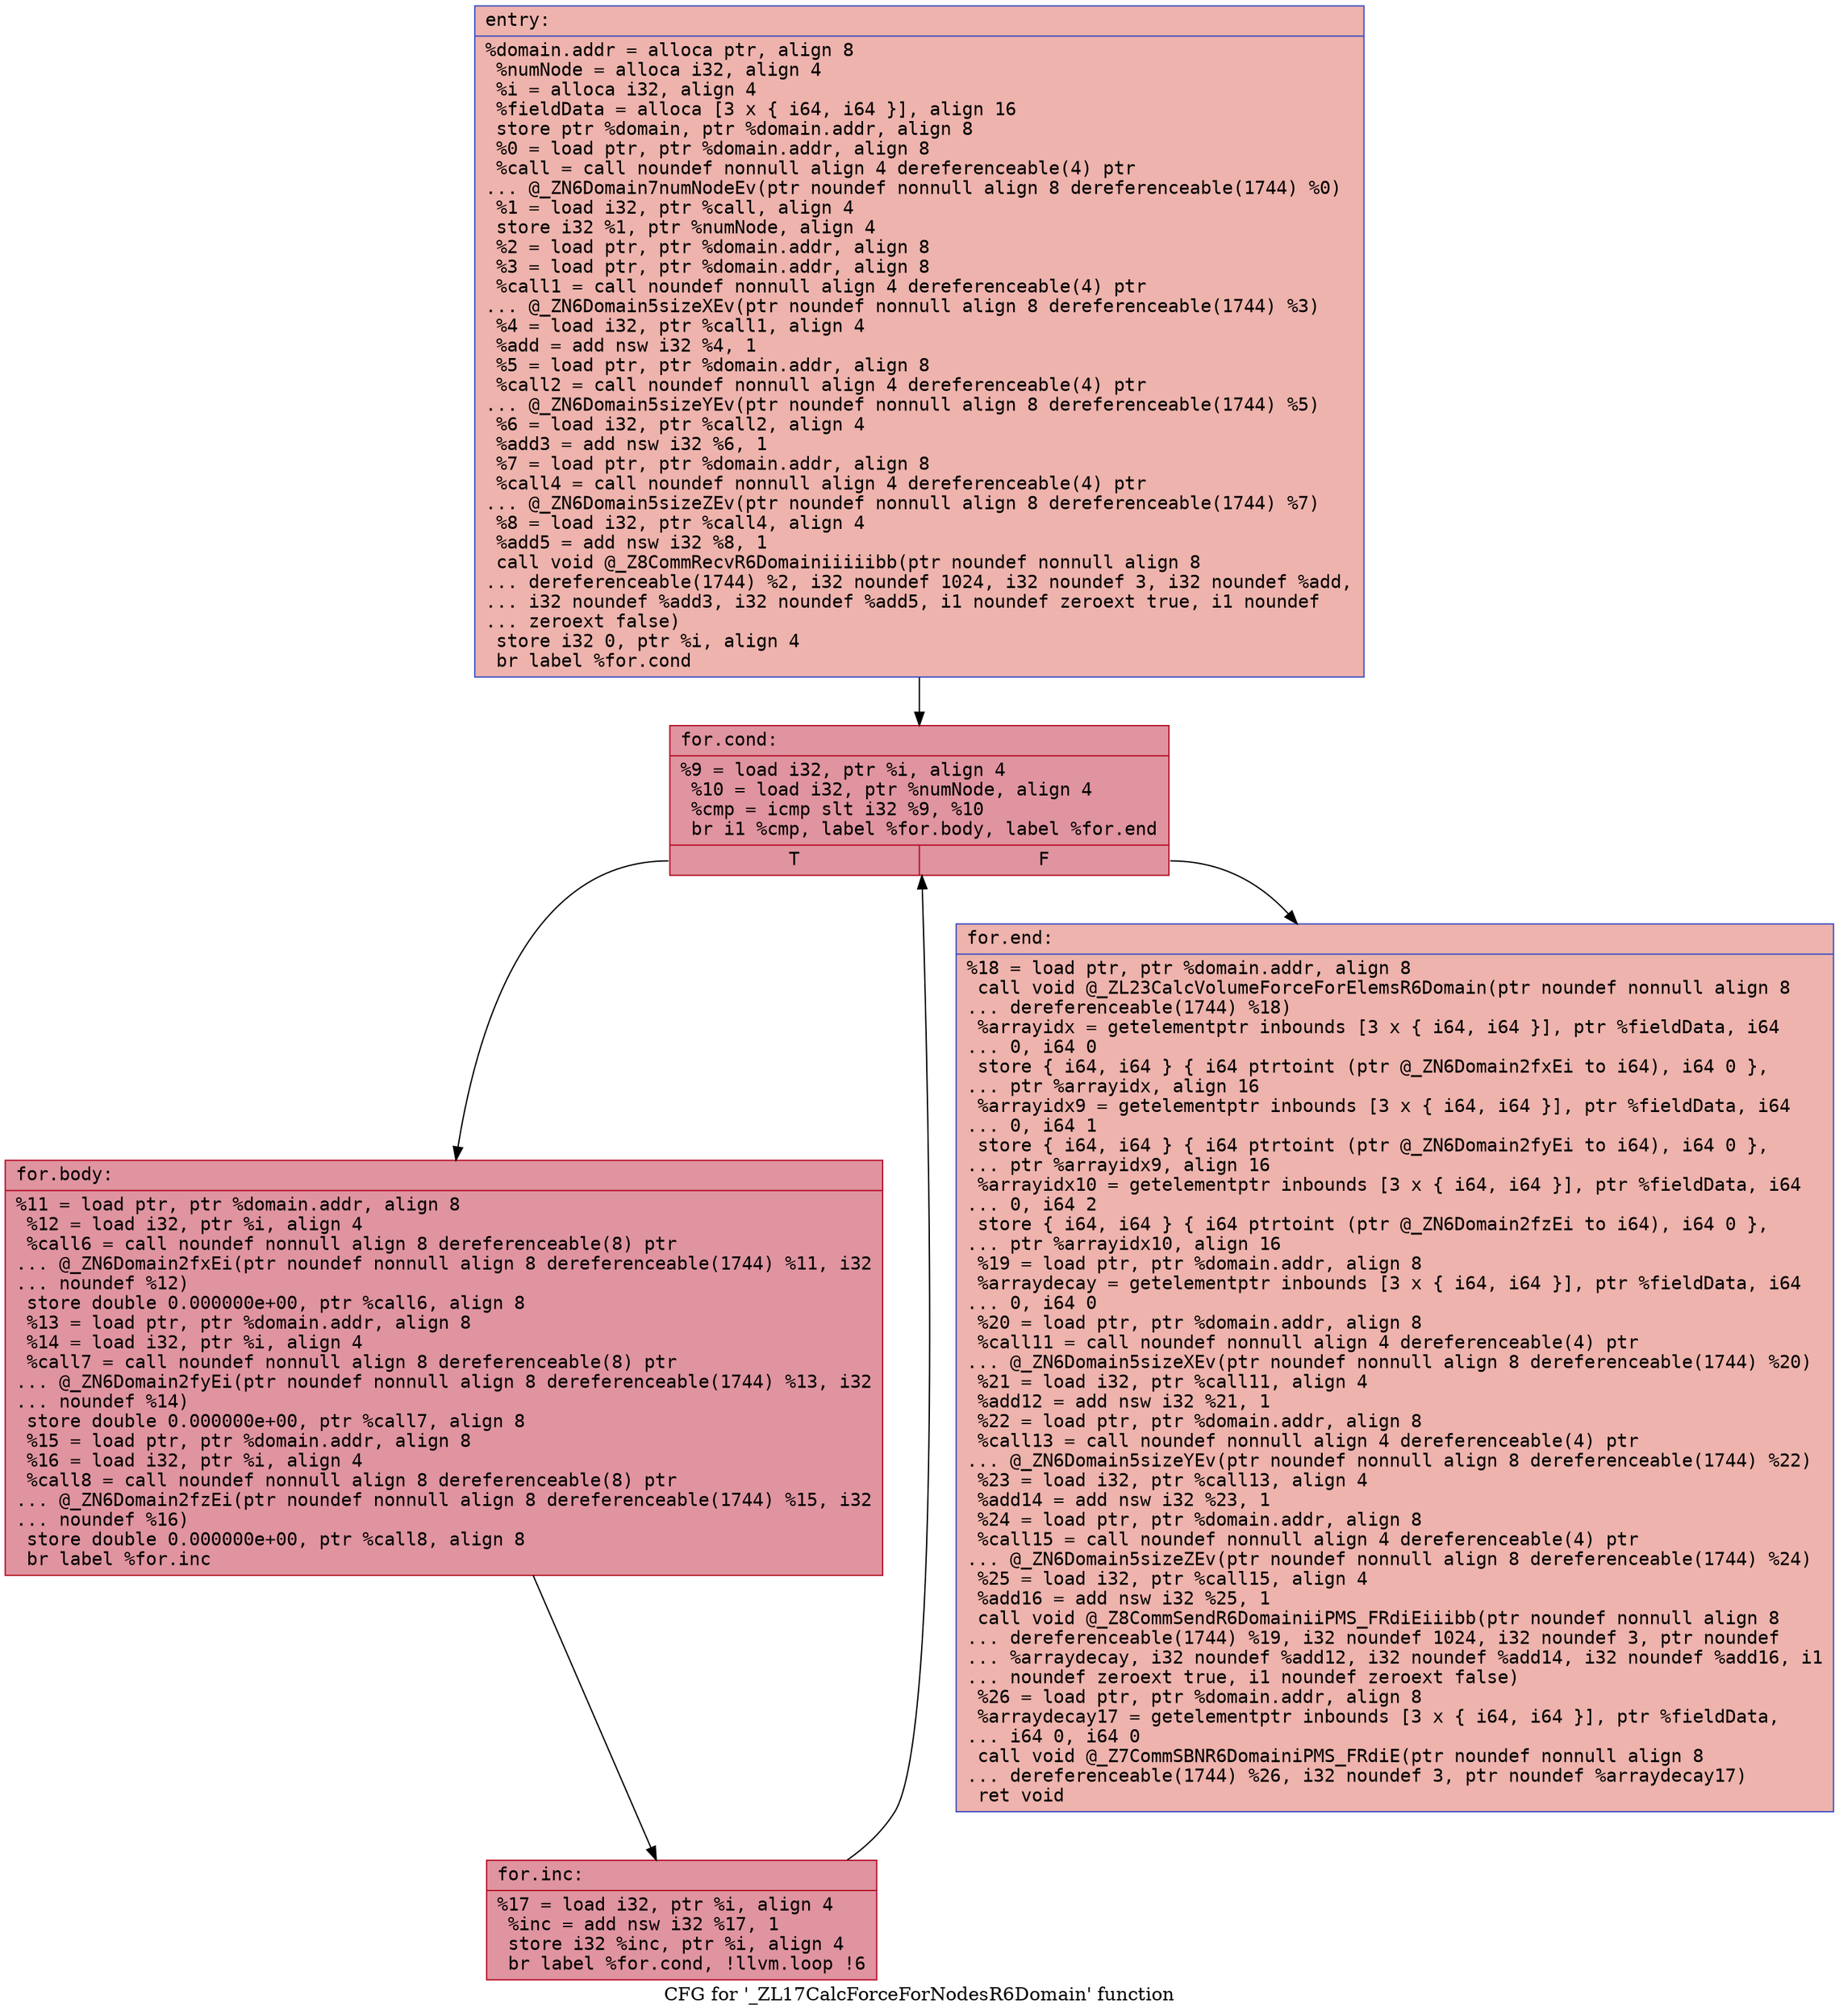 digraph "CFG for '_ZL17CalcForceForNodesR6Domain' function" {
	label="CFG for '_ZL17CalcForceForNodesR6Domain' function";

	Node0x561418b70560 [shape=record,color="#3d50c3ff", style=filled, fillcolor="#d6524470" fontname="Courier",label="{entry:\l|  %domain.addr = alloca ptr, align 8\l  %numNode = alloca i32, align 4\l  %i = alloca i32, align 4\l  %fieldData = alloca [3 x \{ i64, i64 \}], align 16\l  store ptr %domain, ptr %domain.addr, align 8\l  %0 = load ptr, ptr %domain.addr, align 8\l  %call = call noundef nonnull align 4 dereferenceable(4) ptr\l... @_ZN6Domain7numNodeEv(ptr noundef nonnull align 8 dereferenceable(1744) %0)\l  %1 = load i32, ptr %call, align 4\l  store i32 %1, ptr %numNode, align 4\l  %2 = load ptr, ptr %domain.addr, align 8\l  %3 = load ptr, ptr %domain.addr, align 8\l  %call1 = call noundef nonnull align 4 dereferenceable(4) ptr\l... @_ZN6Domain5sizeXEv(ptr noundef nonnull align 8 dereferenceable(1744) %3)\l  %4 = load i32, ptr %call1, align 4\l  %add = add nsw i32 %4, 1\l  %5 = load ptr, ptr %domain.addr, align 8\l  %call2 = call noundef nonnull align 4 dereferenceable(4) ptr\l... @_ZN6Domain5sizeYEv(ptr noundef nonnull align 8 dereferenceable(1744) %5)\l  %6 = load i32, ptr %call2, align 4\l  %add3 = add nsw i32 %6, 1\l  %7 = load ptr, ptr %domain.addr, align 8\l  %call4 = call noundef nonnull align 4 dereferenceable(4) ptr\l... @_ZN6Domain5sizeZEv(ptr noundef nonnull align 8 dereferenceable(1744) %7)\l  %8 = load i32, ptr %call4, align 4\l  %add5 = add nsw i32 %8, 1\l  call void @_Z8CommRecvR6Domainiiiiibb(ptr noundef nonnull align 8\l... dereferenceable(1744) %2, i32 noundef 1024, i32 noundef 3, i32 noundef %add,\l... i32 noundef %add3, i32 noundef %add5, i1 noundef zeroext true, i1 noundef\l... zeroext false)\l  store i32 0, ptr %i, align 4\l  br label %for.cond\l}"];
	Node0x561418b70560 -> Node0x561418b718d0[tooltip="entry -> for.cond\nProbability 100.00%" ];
	Node0x561418b718d0 [shape=record,color="#b70d28ff", style=filled, fillcolor="#b70d2870" fontname="Courier",label="{for.cond:\l|  %9 = load i32, ptr %i, align 4\l  %10 = load i32, ptr %numNode, align 4\l  %cmp = icmp slt i32 %9, %10\l  br i1 %cmp, label %for.body, label %for.end\l|{<s0>T|<s1>F}}"];
	Node0x561418b718d0:s0 -> Node0x561418b71a90[tooltip="for.cond -> for.body\nProbability 96.88%" ];
	Node0x561418b718d0:s1 -> Node0x561418b71ae0[tooltip="for.cond -> for.end\nProbability 3.12%" ];
	Node0x561418b71a90 [shape=record,color="#b70d28ff", style=filled, fillcolor="#b70d2870" fontname="Courier",label="{for.body:\l|  %11 = load ptr, ptr %domain.addr, align 8\l  %12 = load i32, ptr %i, align 4\l  %call6 = call noundef nonnull align 8 dereferenceable(8) ptr\l... @_ZN6Domain2fxEi(ptr noundef nonnull align 8 dereferenceable(1744) %11, i32\l... noundef %12)\l  store double 0.000000e+00, ptr %call6, align 8\l  %13 = load ptr, ptr %domain.addr, align 8\l  %14 = load i32, ptr %i, align 4\l  %call7 = call noundef nonnull align 8 dereferenceable(8) ptr\l... @_ZN6Domain2fyEi(ptr noundef nonnull align 8 dereferenceable(1744) %13, i32\l... noundef %14)\l  store double 0.000000e+00, ptr %call7, align 8\l  %15 = load ptr, ptr %domain.addr, align 8\l  %16 = load i32, ptr %i, align 4\l  %call8 = call noundef nonnull align 8 dereferenceable(8) ptr\l... @_ZN6Domain2fzEi(ptr noundef nonnull align 8 dereferenceable(1744) %15, i32\l... noundef %16)\l  store double 0.000000e+00, ptr %call8, align 8\l  br label %for.inc\l}"];
	Node0x561418b71a90 -> Node0x561418b725f0[tooltip="for.body -> for.inc\nProbability 100.00%" ];
	Node0x561418b725f0 [shape=record,color="#b70d28ff", style=filled, fillcolor="#b70d2870" fontname="Courier",label="{for.inc:\l|  %17 = load i32, ptr %i, align 4\l  %inc = add nsw i32 %17, 1\l  store i32 %inc, ptr %i, align 4\l  br label %for.cond, !llvm.loop !6\l}"];
	Node0x561418b725f0 -> Node0x561418b718d0[tooltip="for.inc -> for.cond\nProbability 100.00%" ];
	Node0x561418b71ae0 [shape=record,color="#3d50c3ff", style=filled, fillcolor="#d6524470" fontname="Courier",label="{for.end:\l|  %18 = load ptr, ptr %domain.addr, align 8\l  call void @_ZL23CalcVolumeForceForElemsR6Domain(ptr noundef nonnull align 8\l... dereferenceable(1744) %18)\l  %arrayidx = getelementptr inbounds [3 x \{ i64, i64 \}], ptr %fieldData, i64\l... 0, i64 0\l  store \{ i64, i64 \} \{ i64 ptrtoint (ptr @_ZN6Domain2fxEi to i64), i64 0 \},\l... ptr %arrayidx, align 16\l  %arrayidx9 = getelementptr inbounds [3 x \{ i64, i64 \}], ptr %fieldData, i64\l... 0, i64 1\l  store \{ i64, i64 \} \{ i64 ptrtoint (ptr @_ZN6Domain2fyEi to i64), i64 0 \},\l... ptr %arrayidx9, align 16\l  %arrayidx10 = getelementptr inbounds [3 x \{ i64, i64 \}], ptr %fieldData, i64\l... 0, i64 2\l  store \{ i64, i64 \} \{ i64 ptrtoint (ptr @_ZN6Domain2fzEi to i64), i64 0 \},\l... ptr %arrayidx10, align 16\l  %19 = load ptr, ptr %domain.addr, align 8\l  %arraydecay = getelementptr inbounds [3 x \{ i64, i64 \}], ptr %fieldData, i64\l... 0, i64 0\l  %20 = load ptr, ptr %domain.addr, align 8\l  %call11 = call noundef nonnull align 4 dereferenceable(4) ptr\l... @_ZN6Domain5sizeXEv(ptr noundef nonnull align 8 dereferenceable(1744) %20)\l  %21 = load i32, ptr %call11, align 4\l  %add12 = add nsw i32 %21, 1\l  %22 = load ptr, ptr %domain.addr, align 8\l  %call13 = call noundef nonnull align 4 dereferenceable(4) ptr\l... @_ZN6Domain5sizeYEv(ptr noundef nonnull align 8 dereferenceable(1744) %22)\l  %23 = load i32, ptr %call13, align 4\l  %add14 = add nsw i32 %23, 1\l  %24 = load ptr, ptr %domain.addr, align 8\l  %call15 = call noundef nonnull align 4 dereferenceable(4) ptr\l... @_ZN6Domain5sizeZEv(ptr noundef nonnull align 8 dereferenceable(1744) %24)\l  %25 = load i32, ptr %call15, align 4\l  %add16 = add nsw i32 %25, 1\l  call void @_Z8CommSendR6DomainiiPMS_FRdiEiiibb(ptr noundef nonnull align 8\l... dereferenceable(1744) %19, i32 noundef 1024, i32 noundef 3, ptr noundef\l... %arraydecay, i32 noundef %add12, i32 noundef %add14, i32 noundef %add16, i1\l... noundef zeroext true, i1 noundef zeroext false)\l  %26 = load ptr, ptr %domain.addr, align 8\l  %arraydecay17 = getelementptr inbounds [3 x \{ i64, i64 \}], ptr %fieldData,\l... i64 0, i64 0\l  call void @_Z7CommSBNR6DomainiPMS_FRdiE(ptr noundef nonnull align 8\l... dereferenceable(1744) %26, i32 noundef 3, ptr noundef %arraydecay17)\l  ret void\l}"];
}

